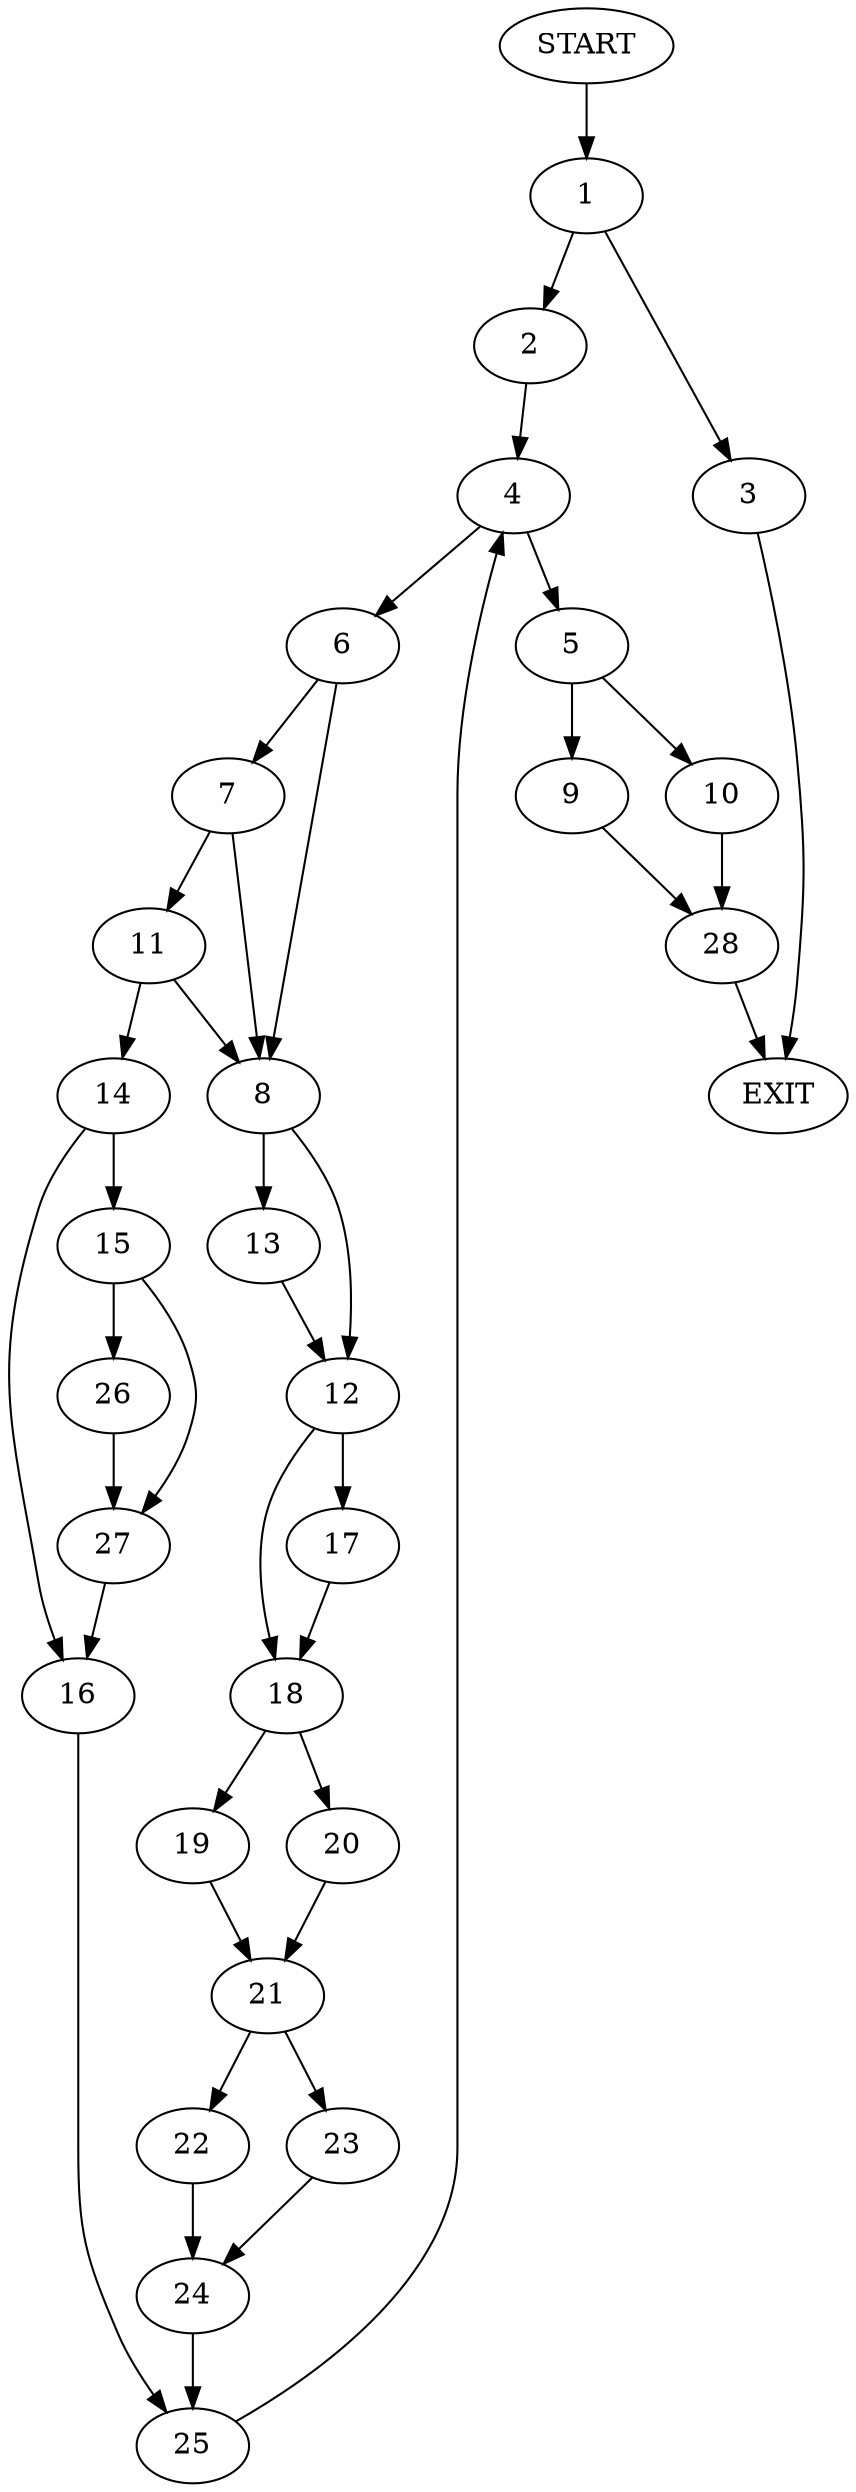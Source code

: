 digraph {
0 [label="START"]
29 [label="EXIT"]
0 -> 1
1 -> 2
1 -> 3
2 -> 4
3 -> 29
4 -> 5
4 -> 6
6 -> 7
6 -> 8
5 -> 9
5 -> 10
7 -> 11
7 -> 8
8 -> 12
8 -> 13
11 -> 14
11 -> 8
14 -> 15
14 -> 16
12 -> 17
12 -> 18
13 -> 12
17 -> 18
18 -> 19
18 -> 20
19 -> 21
20 -> 21
21 -> 22
21 -> 23
22 -> 24
23 -> 24
24 -> 25
25 -> 4
15 -> 26
15 -> 27
16 -> 25
26 -> 27
27 -> 16
10 -> 28
9 -> 28
28 -> 29
}
